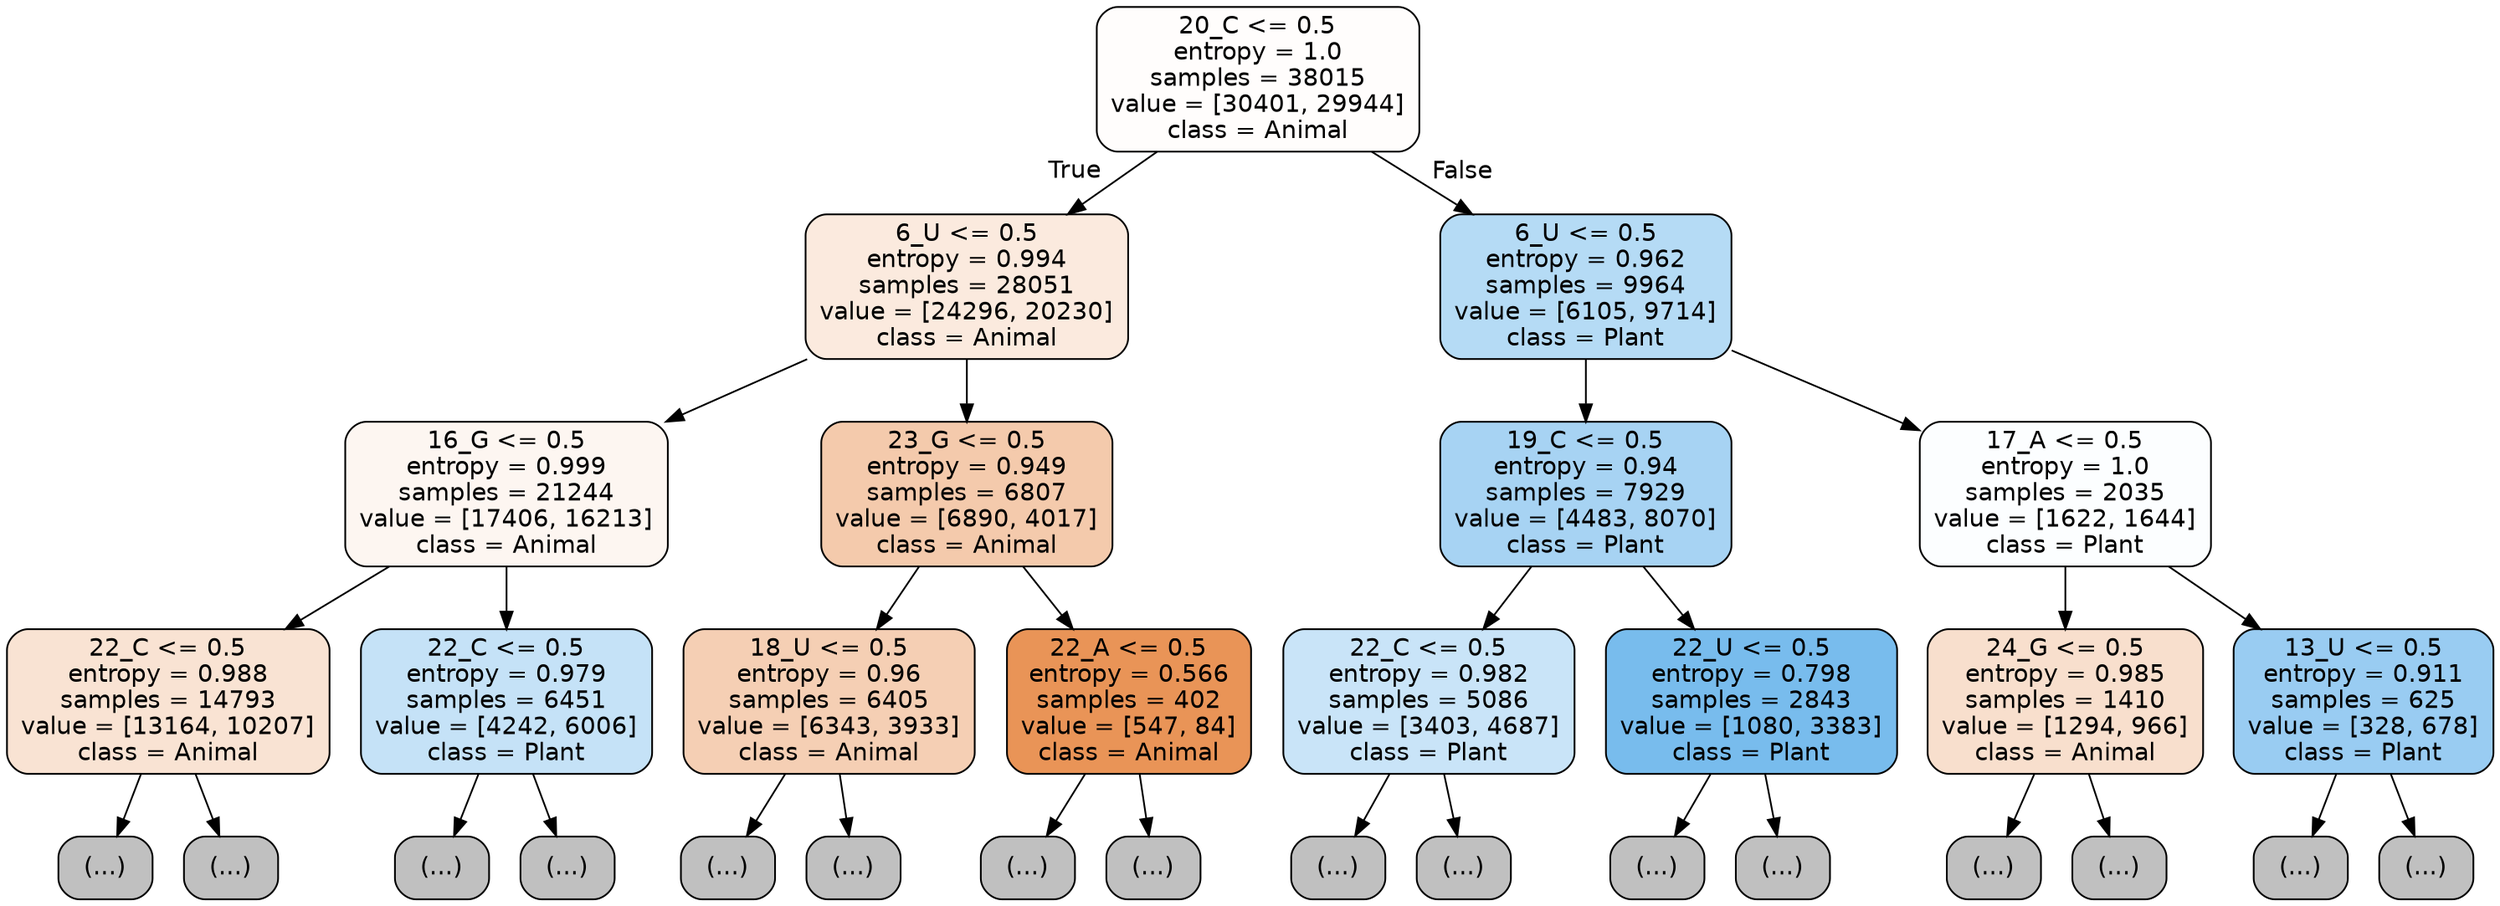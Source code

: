 digraph Tree {
node [shape=box, style="filled, rounded", color="black", fontname="helvetica"] ;
edge [fontname="helvetica"] ;
0 [label="20_C <= 0.5\nentropy = 1.0\nsamples = 38015\nvalue = [30401, 29944]\nclass = Animal", fillcolor="#fffdfc"] ;
1 [label="6_U <= 0.5\nentropy = 0.994\nsamples = 28051\nvalue = [24296, 20230]\nclass = Animal", fillcolor="#fbeade"] ;
0 -> 1 [labeldistance=2.5, labelangle=45, headlabel="True"] ;
2 [label="16_G <= 0.5\nentropy = 0.999\nsamples = 21244\nvalue = [17406, 16213]\nclass = Animal", fillcolor="#fdf6f1"] ;
1 -> 2 ;
3 [label="22_C <= 0.5\nentropy = 0.988\nsamples = 14793\nvalue = [13164, 10207]\nclass = Animal", fillcolor="#f9e3d3"] ;
2 -> 3 ;
4 [label="(...)", fillcolor="#C0C0C0"] ;
3 -> 4 ;
6077 [label="(...)", fillcolor="#C0C0C0"] ;
3 -> 6077 ;
6884 [label="22_C <= 0.5\nentropy = 0.979\nsamples = 6451\nvalue = [4242, 6006]\nclass = Plant", fillcolor="#c5e2f7"] ;
2 -> 6884 ;
6885 [label="(...)", fillcolor="#C0C0C0"] ;
6884 -> 6885 ;
9044 [label="(...)", fillcolor="#C0C0C0"] ;
6884 -> 9044 ;
9301 [label="23_G <= 0.5\nentropy = 0.949\nsamples = 6807\nvalue = [6890, 4017]\nclass = Animal", fillcolor="#f4caac"] ;
1 -> 9301 ;
9302 [label="18_U <= 0.5\nentropy = 0.96\nsamples = 6405\nvalue = [6343, 3933]\nclass = Animal", fillcolor="#f5cfb4"] ;
9301 -> 9302 ;
9303 [label="(...)", fillcolor="#C0C0C0"] ;
9302 -> 9303 ;
11572 [label="(...)", fillcolor="#C0C0C0"] ;
9302 -> 11572 ;
12535 [label="22_A <= 0.5\nentropy = 0.566\nsamples = 402\nvalue = [547, 84]\nclass = Animal", fillcolor="#e99457"] ;
9301 -> 12535 ;
12536 [label="(...)", fillcolor="#C0C0C0"] ;
12535 -> 12536 ;
12633 [label="(...)", fillcolor="#C0C0C0"] ;
12535 -> 12633 ;
12668 [label="6_U <= 0.5\nentropy = 0.962\nsamples = 9964\nvalue = [6105, 9714]\nclass = Plant", fillcolor="#b5dbf5"] ;
0 -> 12668 [labeldistance=2.5, labelangle=-45, headlabel="False"] ;
12669 [label="19_C <= 0.5\nentropy = 0.94\nsamples = 7929\nvalue = [4483, 8070]\nclass = Plant", fillcolor="#a7d3f3"] ;
12668 -> 12669 ;
12670 [label="22_C <= 0.5\nentropy = 0.982\nsamples = 5086\nvalue = [3403, 4687]\nclass = Plant", fillcolor="#c9e4f8"] ;
12669 -> 12670 ;
12671 [label="(...)", fillcolor="#C0C0C0"] ;
12670 -> 12671 ;
14664 [label="(...)", fillcolor="#C0C0C0"] ;
12670 -> 14664 ;
14851 [label="22_U <= 0.5\nentropy = 0.798\nsamples = 2843\nvalue = [1080, 3383]\nclass = Plant", fillcolor="#78bced"] ;
12669 -> 14851 ;
14852 [label="(...)", fillcolor="#C0C0C0"] ;
14851 -> 14852 ;
15511 [label="(...)", fillcolor="#C0C0C0"] ;
14851 -> 15511 ;
15604 [label="17_A <= 0.5\nentropy = 1.0\nsamples = 2035\nvalue = [1622, 1644]\nclass = Plant", fillcolor="#fcfeff"] ;
12668 -> 15604 ;
15605 [label="24_G <= 0.5\nentropy = 0.985\nsamples = 1410\nvalue = [1294, 966]\nclass = Animal", fillcolor="#f8dfcd"] ;
15604 -> 15605 ;
15606 [label="(...)", fillcolor="#C0C0C0"] ;
15605 -> 15606 ;
16387 [label="(...)", fillcolor="#C0C0C0"] ;
15605 -> 16387 ;
16388 [label="13_U <= 0.5\nentropy = 0.911\nsamples = 625\nvalue = [328, 678]\nclass = Plant", fillcolor="#99ccf2"] ;
15604 -> 16388 ;
16389 [label="(...)", fillcolor="#C0C0C0"] ;
16388 -> 16389 ;
16530 [label="(...)", fillcolor="#C0C0C0"] ;
16388 -> 16530 ;
}